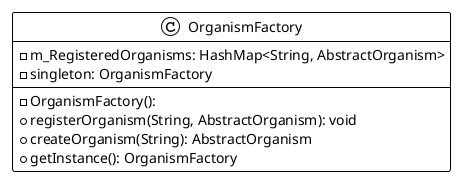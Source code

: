 @startuml

!theme plain
top to bottom direction
skinparam linetype ortho

class OrganismFactory {
  - OrganismFactory(): 
  - m_RegisteredOrganisms: HashMap<String, AbstractOrganism>
  - singleton: OrganismFactory
  + registerOrganism(String, AbstractOrganism): void
  + createOrganism(String): AbstractOrganism
  + getInstance(): OrganismFactory
}

@enduml
